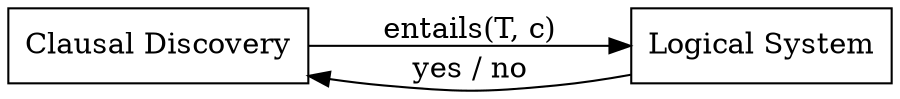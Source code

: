 digraph workflow {

	cd [label="Clausal Discovery", shape="box"]
	ls [label="Logical System", shape="box"]

	cd -> ls [label="entails(T, c)"]
	ls -> cd [label="yes / no"]

	rankdir="LR"
	ranksep = 1
}